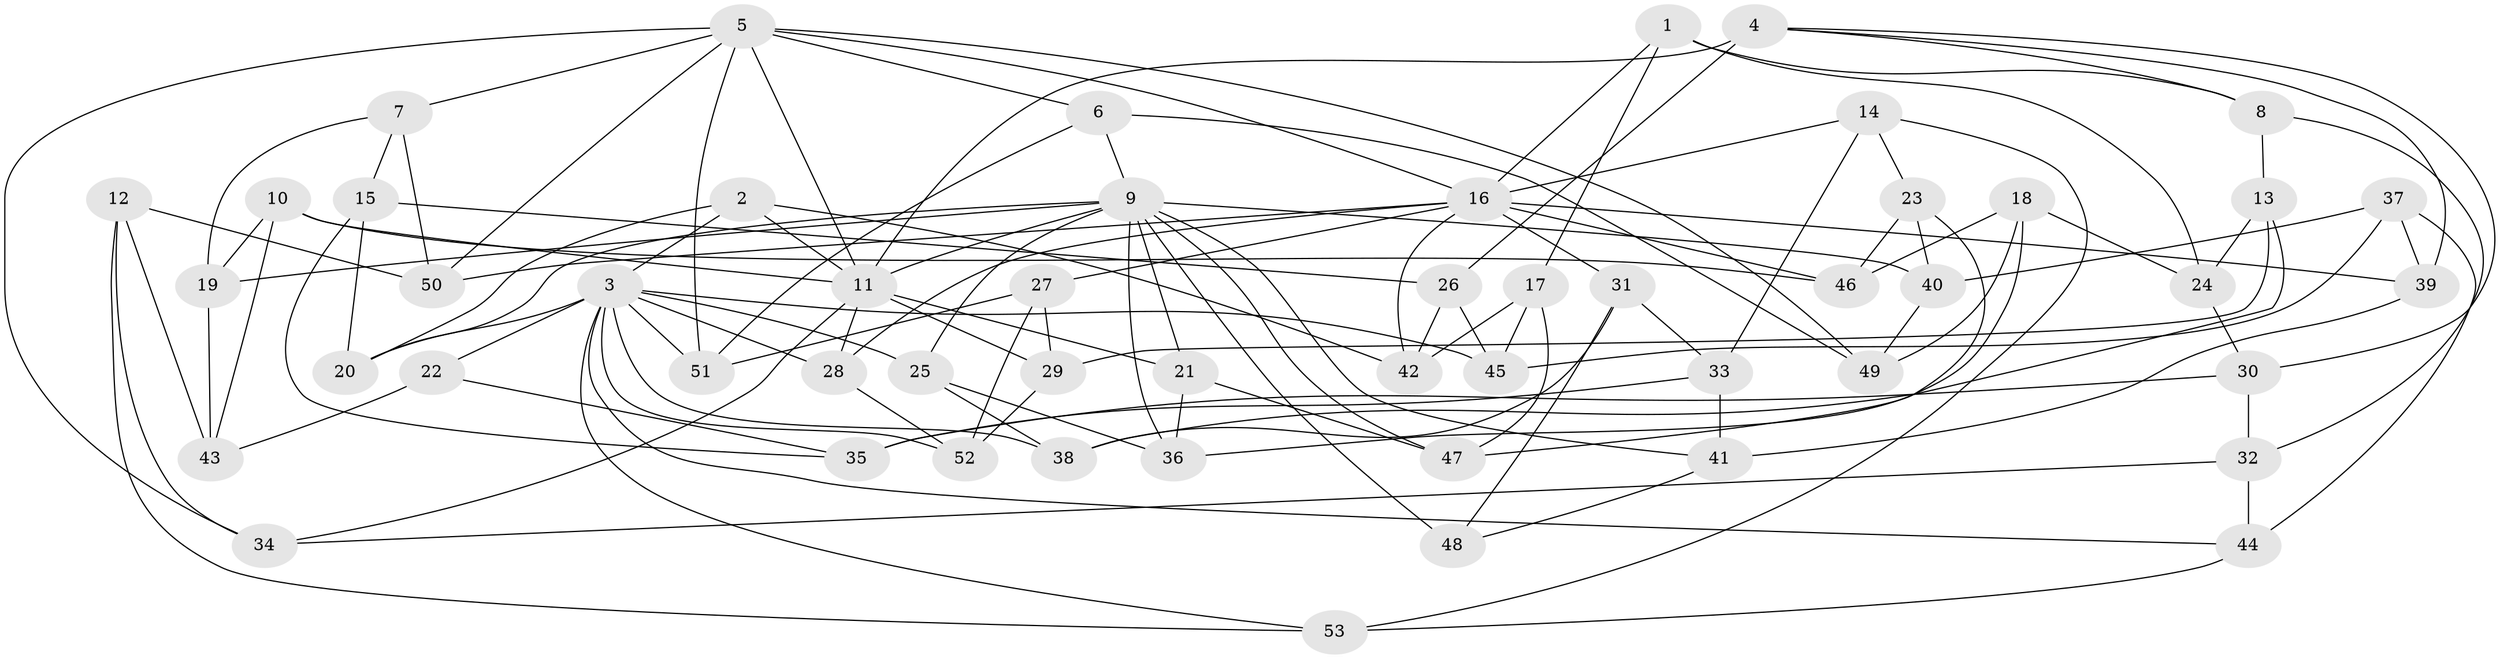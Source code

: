 // original degree distribution, {4: 1.0}
// Generated by graph-tools (version 1.1) at 2025/53/03/04/25 22:53:32]
// undirected, 53 vertices, 120 edges
graph export_dot {
  node [color=gray90,style=filled];
  1;
  2;
  3;
  4;
  5;
  6;
  7;
  8;
  9;
  10;
  11;
  12;
  13;
  14;
  15;
  16;
  17;
  18;
  19;
  20;
  21;
  22;
  23;
  24;
  25;
  26;
  27;
  28;
  29;
  30;
  31;
  32;
  33;
  34;
  35;
  36;
  37;
  38;
  39;
  40;
  41;
  42;
  43;
  44;
  45;
  46;
  47;
  48;
  49;
  50;
  51;
  52;
  53;
  1 -- 8 [weight=1.0];
  1 -- 16 [weight=1.0];
  1 -- 17 [weight=1.0];
  1 -- 24 [weight=1.0];
  2 -- 3 [weight=1.0];
  2 -- 11 [weight=1.0];
  2 -- 20 [weight=1.0];
  2 -- 42 [weight=1.0];
  3 -- 20 [weight=1.0];
  3 -- 22 [weight=2.0];
  3 -- 25 [weight=1.0];
  3 -- 28 [weight=1.0];
  3 -- 38 [weight=1.0];
  3 -- 44 [weight=1.0];
  3 -- 45 [weight=1.0];
  3 -- 51 [weight=1.0];
  3 -- 52 [weight=1.0];
  3 -- 53 [weight=1.0];
  4 -- 8 [weight=1.0];
  4 -- 11 [weight=4.0];
  4 -- 26 [weight=1.0];
  4 -- 30 [weight=1.0];
  4 -- 39 [weight=1.0];
  5 -- 6 [weight=1.0];
  5 -- 7 [weight=1.0];
  5 -- 11 [weight=1.0];
  5 -- 16 [weight=1.0];
  5 -- 34 [weight=1.0];
  5 -- 49 [weight=1.0];
  5 -- 50 [weight=1.0];
  5 -- 51 [weight=1.0];
  6 -- 9 [weight=1.0];
  6 -- 49 [weight=1.0];
  6 -- 51 [weight=1.0];
  7 -- 15 [weight=1.0];
  7 -- 19 [weight=1.0];
  7 -- 50 [weight=1.0];
  8 -- 13 [weight=1.0];
  8 -- 32 [weight=1.0];
  9 -- 11 [weight=1.0];
  9 -- 19 [weight=1.0];
  9 -- 20 [weight=1.0];
  9 -- 21 [weight=1.0];
  9 -- 25 [weight=1.0];
  9 -- 36 [weight=1.0];
  9 -- 40 [weight=1.0];
  9 -- 41 [weight=1.0];
  9 -- 47 [weight=1.0];
  9 -- 48 [weight=2.0];
  10 -- 11 [weight=1.0];
  10 -- 19 [weight=1.0];
  10 -- 43 [weight=1.0];
  10 -- 46 [weight=1.0];
  11 -- 21 [weight=1.0];
  11 -- 28 [weight=1.0];
  11 -- 29 [weight=1.0];
  11 -- 34 [weight=1.0];
  12 -- 34 [weight=1.0];
  12 -- 43 [weight=1.0];
  12 -- 50 [weight=1.0];
  12 -- 53 [weight=1.0];
  13 -- 24 [weight=1.0];
  13 -- 29 [weight=1.0];
  13 -- 38 [weight=1.0];
  14 -- 16 [weight=1.0];
  14 -- 23 [weight=1.0];
  14 -- 33 [weight=1.0];
  14 -- 53 [weight=1.0];
  15 -- 20 [weight=1.0];
  15 -- 26 [weight=1.0];
  15 -- 35 [weight=1.0];
  16 -- 27 [weight=1.0];
  16 -- 28 [weight=1.0];
  16 -- 31 [weight=1.0];
  16 -- 39 [weight=1.0];
  16 -- 42 [weight=1.0];
  16 -- 46 [weight=1.0];
  16 -- 50 [weight=1.0];
  17 -- 42 [weight=1.0];
  17 -- 45 [weight=1.0];
  17 -- 47 [weight=1.0];
  18 -- 24 [weight=1.0];
  18 -- 36 [weight=1.0];
  18 -- 46 [weight=1.0];
  18 -- 49 [weight=1.0];
  19 -- 43 [weight=1.0];
  21 -- 36 [weight=1.0];
  21 -- 47 [weight=1.0];
  22 -- 35 [weight=1.0];
  22 -- 43 [weight=1.0];
  23 -- 40 [weight=1.0];
  23 -- 46 [weight=1.0];
  23 -- 47 [weight=1.0];
  24 -- 30 [weight=1.0];
  25 -- 36 [weight=1.0];
  25 -- 38 [weight=1.0];
  26 -- 42 [weight=1.0];
  26 -- 45 [weight=1.0];
  27 -- 29 [weight=1.0];
  27 -- 51 [weight=1.0];
  27 -- 52 [weight=1.0];
  28 -- 52 [weight=1.0];
  29 -- 52 [weight=1.0];
  30 -- 32 [weight=1.0];
  30 -- 35 [weight=1.0];
  31 -- 33 [weight=1.0];
  31 -- 38 [weight=1.0];
  31 -- 48 [weight=1.0];
  32 -- 34 [weight=1.0];
  32 -- 44 [weight=1.0];
  33 -- 35 [weight=1.0];
  33 -- 41 [weight=1.0];
  37 -- 39 [weight=1.0];
  37 -- 40 [weight=1.0];
  37 -- 44 [weight=1.0];
  37 -- 45 [weight=1.0];
  39 -- 41 [weight=1.0];
  40 -- 49 [weight=1.0];
  41 -- 48 [weight=1.0];
  44 -- 53 [weight=1.0];
}
